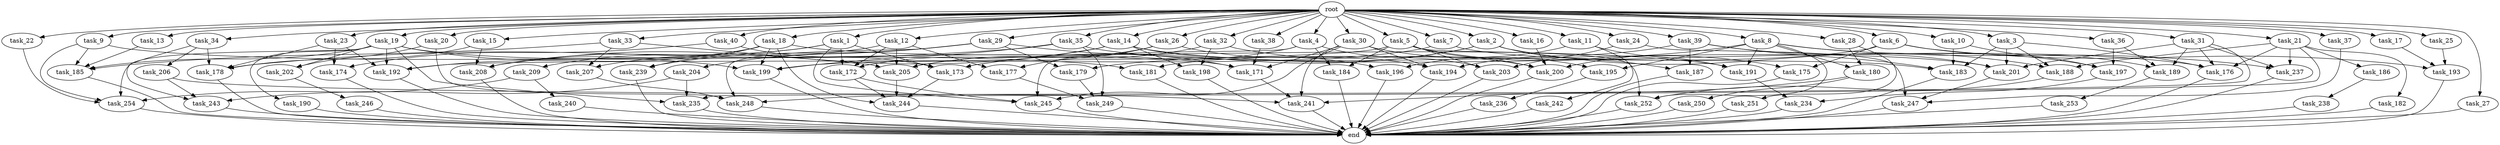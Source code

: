 digraph G {
  task_189 [size="17695265259.520000"];
  task_240 [size="4209067950.080000"];
  task_15 [size="10.240000"];
  task_185 [size="14431090114.559999"];
  task_175 [size="3521873182.720000"];
  task_9 [size="10.240000"];
  task_40 [size="10.240000"];
  task_183 [size="20358144983.040001"];
  task_4 [size="10.240000"];
  task_179 [size="3865470566.400000"];
  task_178 [size="11424613007.360001"];
  task_245 [size="9019431321.600000"];
  task_13 [size="10.240000"];
  task_14 [size="10.240000"];
  task_174 [size="2491081031.680000"];
  task_253 [size="1374389534.720000"];
  task_3 [size="10.240000"];
  task_200 [size="5068061409.280000"];
  task_204 [size="3092376453.120000"];
  task_192 [size="3865470566.400000"];
  task_5 [size="10.240000"];
  task_20 [size="10.240000"];
  task_26 [size="10.240000"];
  task_28 [size="10.240000"];
  task_19 [size="10.240000"];
  task_188 [size="12455405158.400000"];
  task_203 [size="4896262717.440001"];
  task_208 [size="5583457484.800000"];
  task_2 [size="10.240000"];
  task_186 [size="3092376453.120000"];
  task_172 [size="12025908428.800001"];
  task_251 [size="1374389534.720000"];
  task_7 [size="10.240000"];
  task_176 [size="23364622090.240002"];
  task_199 [size="11854109736.960001"];
  task_190 [size="1374389534.720000"];
  task_201 [size="26886495272.959999"];
  task_36 [size="10.240000"];
  task_31 [size="10.240000"];
  task_209 [size="343597383.680000"];
  task_191 [size="5755256176.640000"];
  task_23 [size="10.240000"];
  task_194 [size="17179869184.000000"];
  task_238 [size="6957847019.520000"];
  task_16 [size="10.240000"];
  task_237 [size="12455405158.400000"];
  task_29 [size="10.240000"];
  task_1 [size="10.240000"];
  task_205 [size="22419729285.119999"];
  task_197 [size="8504035246.080000"];
  task_195 [size="3865470566.400000"];
  task_173 [size="4638564679.680000"];
  task_246 [size="6957847019.520000"];
  task_180 [size="2147483648.000000"];
  task_171 [size="7902739824.640000"];
  task_198 [size="5239860101.120000"];
  task_184 [size="2748779069.440000"];
  task_244 [size="9964324126.719999"];
  task_24 [size="10.240000"];
  task_18 [size="10.240000"];
  task_243 [size="6614249635.840000"];
  task_249 [size="13314398617.600000"];
  task_254 [size="18382460026.880001"];
  task_242 [size="4209067950.080000"];
  task_236 [size="4209067950.080000"];
  task_32 [size="10.240000"];
  task_12 [size="10.240000"];
  task_22 [size="10.240000"];
  task_248 [size="16234976378.880001"];
  task_181 [size="10737418240.000000"];
  task_21 [size="10.240000"];
  task_177 [size="17179869184.000000"];
  task_193 [size="9792525434.880001"];
  task_30 [size="10.240000"];
  task_39 [size="10.240000"];
  task_8 [size="10.240000"];
  task_34 [size="10.240000"];
  root [size="0.000000"];
  task_17 [size="10.240000"];
  task_25 [size="10.240000"];
  end [size="0.000000"];
  task_202 [size="4466765987.840000"];
  task_10 [size="10.240000"];
  task_207 [size="11682311045.120001"];
  task_27 [size="10.240000"];
  task_182 [size="3092376453.120000"];
  task_6 [size="10.240000"];
  task_37 [size="10.240000"];
  task_35 [size="10.240000"];
  task_33 [size="10.240000"];
  task_241 [size="7301444403.200000"];
  task_239 [size="3865470566.400000"];
  task_38 [size="10.240000"];
  task_234 [size="4466765987.840000"];
  task_196 [size="7301444403.200000"];
  task_247 [size="7129645711.360001"];
  task_206 [size="5497558138.880000"];
  task_187 [size="6270652252.160000"];
  task_11 [size="10.240000"];
  task_250 [size="3092376453.120000"];
  task_252 [size="5239860101.120000"];
  task_235 [size="10307921510.400000"];

  task_189 -> task_253 [size="134217728.000000"];
  task_240 -> end [size="1.000000"];
  task_15 -> task_178 [size="134217728.000000"];
  task_15 -> task_208 [size="134217728.000000"];
  task_185 -> end [size="1.000000"];
  task_175 -> end [size="1.000000"];
  task_9 -> task_181 [size="838860800.000000"];
  task_9 -> task_254 [size="838860800.000000"];
  task_9 -> task_185 [size="838860800.000000"];
  task_40 -> task_174 [size="209715200.000000"];
  task_40 -> task_173 [size="209715200.000000"];
  task_183 -> end [size="1.000000"];
  task_4 -> task_203 [size="134217728.000000"];
  task_4 -> task_245 [size="134217728.000000"];
  task_4 -> task_173 [size="134217728.000000"];
  task_4 -> task_184 [size="134217728.000000"];
  task_179 -> task_249 [size="209715200.000000"];
  task_178 -> end [size="1.000000"];
  task_245 -> end [size="1.000000"];
  task_13 -> task_185 [size="134217728.000000"];
  task_14 -> task_198 [size="301989888.000000"];
  task_14 -> task_176 [size="301989888.000000"];
  task_14 -> task_208 [size="301989888.000000"];
  task_14 -> task_172 [size="301989888.000000"];
  task_14 -> task_196 [size="301989888.000000"];
  task_174 -> end [size="1.000000"];
  task_253 -> end [size="1.000000"];
  task_3 -> task_176 [size="838860800.000000"];
  task_3 -> task_183 [size="838860800.000000"];
  task_3 -> task_188 [size="838860800.000000"];
  task_3 -> task_201 [size="838860800.000000"];
  task_200 -> end [size="1.000000"];
  task_204 -> task_243 [size="33554432.000000"];
  task_204 -> task_235 [size="33554432.000000"];
  task_192 -> end [size="1.000000"];
  task_5 -> task_192 [size="134217728.000000"];
  task_5 -> task_184 [size="134217728.000000"];
  task_5 -> task_203 [size="134217728.000000"];
  task_5 -> task_252 [size="134217728.000000"];
  task_5 -> task_175 [size="134217728.000000"];
  task_5 -> task_200 [size="134217728.000000"];
  task_20 -> task_202 [size="301989888.000000"];
  task_20 -> task_248 [size="301989888.000000"];
  task_26 -> task_177 [size="838860800.000000"];
  task_26 -> task_194 [size="838860800.000000"];
  task_26 -> task_205 [size="838860800.000000"];
  task_28 -> task_180 [size="134217728.000000"];
  task_28 -> task_251 [size="134217728.000000"];
  task_19 -> task_202 [size="134217728.000000"];
  task_19 -> task_192 [size="134217728.000000"];
  task_19 -> task_254 [size="134217728.000000"];
  task_19 -> task_185 [size="134217728.000000"];
  task_19 -> task_235 [size="134217728.000000"];
  task_19 -> task_190 [size="134217728.000000"];
  task_19 -> task_199 [size="134217728.000000"];
  task_19 -> task_171 [size="134217728.000000"];
  task_188 -> task_252 [size="301989888.000000"];
  task_203 -> end [size="1.000000"];
  task_208 -> end [size="1.000000"];
  task_2 -> task_179 [size="75497472.000000"];
  task_2 -> task_187 [size="75497472.000000"];
  task_2 -> task_173 [size="75497472.000000"];
  task_2 -> task_188 [size="75497472.000000"];
  task_186 -> task_238 [size="679477248.000000"];
  task_172 -> task_244 [size="411041792.000000"];
  task_172 -> task_245 [size="411041792.000000"];
  task_251 -> end [size="1.000000"];
  task_7 -> task_199 [size="536870912.000000"];
  task_7 -> task_183 [size="536870912.000000"];
  task_176 -> end [size="1.000000"];
  task_199 -> end [size="1.000000"];
  task_190 -> end [size="1.000000"];
  task_201 -> task_247 [size="75497472.000000"];
  task_36 -> task_197 [size="679477248.000000"];
  task_36 -> task_189 [size="679477248.000000"];
  task_31 -> task_176 [size="838860800.000000"];
  task_31 -> task_235 [size="838860800.000000"];
  task_31 -> task_237 [size="838860800.000000"];
  task_31 -> task_189 [size="838860800.000000"];
  task_31 -> task_201 [size="838860800.000000"];
  task_209 -> task_254 [size="411041792.000000"];
  task_209 -> task_240 [size="411041792.000000"];
  task_191 -> task_234 [size="301989888.000000"];
  task_23 -> task_178 [size="33554432.000000"];
  task_23 -> task_192 [size="33554432.000000"];
  task_23 -> task_174 [size="33554432.000000"];
  task_194 -> end [size="1.000000"];
  task_238 -> end [size="1.000000"];
  task_16 -> task_200 [size="75497472.000000"];
  task_237 -> end [size="1.000000"];
  task_29 -> task_179 [size="301989888.000000"];
  task_29 -> task_204 [size="301989888.000000"];
  task_29 -> task_171 [size="301989888.000000"];
  task_29 -> task_248 [size="301989888.000000"];
  task_29 -> task_239 [size="301989888.000000"];
  task_1 -> task_209 [size="33554432.000000"];
  task_1 -> task_208 [size="33554432.000000"];
  task_1 -> task_172 [size="33554432.000000"];
  task_1 -> task_173 [size="33554432.000000"];
  task_1 -> task_245 [size="33554432.000000"];
  task_205 -> task_244 [size="411041792.000000"];
  task_197 -> task_234 [size="134217728.000000"];
  task_195 -> task_236 [size="411041792.000000"];
  task_173 -> task_244 [size="75497472.000000"];
  task_246 -> end [size="1.000000"];
  task_180 -> task_250 [size="301989888.000000"];
  task_180 -> task_241 [size="301989888.000000"];
  task_171 -> task_241 [size="33554432.000000"];
  task_198 -> end [size="1.000000"];
  task_184 -> end [size="1.000000"];
  task_244 -> end [size="1.000000"];
  task_24 -> task_203 [size="209715200.000000"];
  task_24 -> task_247 [size="209715200.000000"];
  task_18 -> task_239 [size="75497472.000000"];
  task_18 -> task_192 [size="75497472.000000"];
  task_18 -> task_191 [size="75497472.000000"];
  task_18 -> task_244 [size="75497472.000000"];
  task_18 -> task_199 [size="75497472.000000"];
  task_18 -> task_208 [size="75497472.000000"];
  task_243 -> end [size="1.000000"];
  task_249 -> end [size="1.000000"];
  task_254 -> end [size="1.000000"];
  task_242 -> end [size="1.000000"];
  task_236 -> end [size="1.000000"];
  task_32 -> task_198 [size="209715200.000000"];
  task_32 -> task_200 [size="209715200.000000"];
  task_32 -> task_205 [size="209715200.000000"];
  task_12 -> task_207 [size="838860800.000000"];
  task_12 -> task_177 [size="838860800.000000"];
  task_12 -> task_172 [size="838860800.000000"];
  task_12 -> task_205 [size="838860800.000000"];
  task_22 -> task_254 [size="411041792.000000"];
  task_248 -> end [size="1.000000"];
  task_181 -> end [size="1.000000"];
  task_21 -> task_188 [size="301989888.000000"];
  task_21 -> task_237 [size="301989888.000000"];
  task_21 -> task_182 [size="301989888.000000"];
  task_21 -> task_248 [size="301989888.000000"];
  task_21 -> task_186 [size="301989888.000000"];
  task_21 -> task_176 [size="301989888.000000"];
  task_177 -> task_249 [size="679477248.000000"];
  task_193 -> end [size="1.000000"];
  task_30 -> task_194 [size="301989888.000000"];
  task_30 -> task_171 [size="301989888.000000"];
  task_30 -> task_195 [size="301989888.000000"];
  task_30 -> task_245 [size="301989888.000000"];
  task_30 -> task_241 [size="301989888.000000"];
  task_39 -> task_201 [size="536870912.000000"];
  task_39 -> task_183 [size="536870912.000000"];
  task_39 -> task_194 [size="536870912.000000"];
  task_39 -> task_187 [size="536870912.000000"];
  task_8 -> task_197 [size="75497472.000000"];
  task_8 -> task_237 [size="75497472.000000"];
  task_8 -> task_195 [size="75497472.000000"];
  task_8 -> task_252 [size="75497472.000000"];
  task_8 -> task_180 [size="75497472.000000"];
  task_8 -> task_191 [size="75497472.000000"];
  task_8 -> task_200 [size="75497472.000000"];
  task_34 -> task_178 [size="536870912.000000"];
  task_34 -> task_243 [size="536870912.000000"];
  task_34 -> task_206 [size="536870912.000000"];
  root -> task_39 [size="1.000000"];
  root -> task_26 [size="1.000000"];
  root -> task_8 [size="1.000000"];
  root -> task_34 [size="1.000000"];
  root -> task_28 [size="1.000000"];
  root -> task_15 [size="1.000000"];
  root -> task_2 [size="1.000000"];
  root -> task_17 [size="1.000000"];
  root -> task_9 [size="1.000000"];
  root -> task_6 [size="1.000000"];
  root -> task_40 [size="1.000000"];
  root -> task_10 [size="1.000000"];
  root -> task_27 [size="1.000000"];
  root -> task_7 [size="1.000000"];
  root -> task_4 [size="1.000000"];
  root -> task_24 [size="1.000000"];
  root -> task_25 [size="1.000000"];
  root -> task_18 [size="1.000000"];
  root -> task_20 [size="1.000000"];
  root -> task_35 [size="1.000000"];
  root -> task_13 [size="1.000000"];
  root -> task_31 [size="1.000000"];
  root -> task_14 [size="1.000000"];
  root -> task_1 [size="1.000000"];
  root -> task_23 [size="1.000000"];
  root -> task_11 [size="1.000000"];
  root -> task_3 [size="1.000000"];
  root -> task_37 [size="1.000000"];
  root -> task_29 [size="1.000000"];
  root -> task_32 [size="1.000000"];
  root -> task_5 [size="1.000000"];
  root -> task_12 [size="1.000000"];
  root -> task_38 [size="1.000000"];
  root -> task_22 [size="1.000000"];
  root -> task_19 [size="1.000000"];
  root -> task_33 [size="1.000000"];
  root -> task_36 [size="1.000000"];
  root -> task_21 [size="1.000000"];
  root -> task_16 [size="1.000000"];
  root -> task_30 [size="1.000000"];
  task_17 -> task_193 [size="209715200.000000"];
  task_25 -> task_193 [size="536870912.000000"];
  task_202 -> task_246 [size="679477248.000000"];
  task_10 -> task_197 [size="75497472.000000"];
  task_10 -> task_183 [size="75497472.000000"];
  task_207 -> task_248 [size="679477248.000000"];
  task_27 -> end [size="1.000000"];
  task_182 -> end [size="1.000000"];
  task_6 -> task_181 [size="209715200.000000"];
  task_6 -> task_175 [size="209715200.000000"];
  task_6 -> task_193 [size="209715200.000000"];
  task_6 -> task_189 [size="209715200.000000"];
  task_37 -> task_247 [size="411041792.000000"];
  task_35 -> task_178 [size="411041792.000000"];
  task_35 -> task_201 [size="411041792.000000"];
  task_35 -> task_199 [size="411041792.000000"];
  task_35 -> task_249 [size="411041792.000000"];
  task_33 -> task_207 [size="301989888.000000"];
  task_33 -> task_185 [size="301989888.000000"];
  task_33 -> task_205 [size="301989888.000000"];
  task_241 -> end [size="1.000000"];
  task_239 -> end [size="1.000000"];
  task_38 -> task_171 [size="33554432.000000"];
  task_234 -> end [size="1.000000"];
  task_196 -> end [size="1.000000"];
  task_247 -> end [size="1.000000"];
  task_206 -> task_243 [size="75497472.000000"];
  task_206 -> task_241 [size="75497472.000000"];
  task_187 -> end [size="1.000000"];
  task_11 -> task_196 [size="411041792.000000"];
  task_11 -> task_242 [size="411041792.000000"];
  task_11 -> task_191 [size="411041792.000000"];
  task_250 -> end [size="1.000000"];
  task_252 -> end [size="1.000000"];
  task_235 -> end [size="1.000000"];
}

